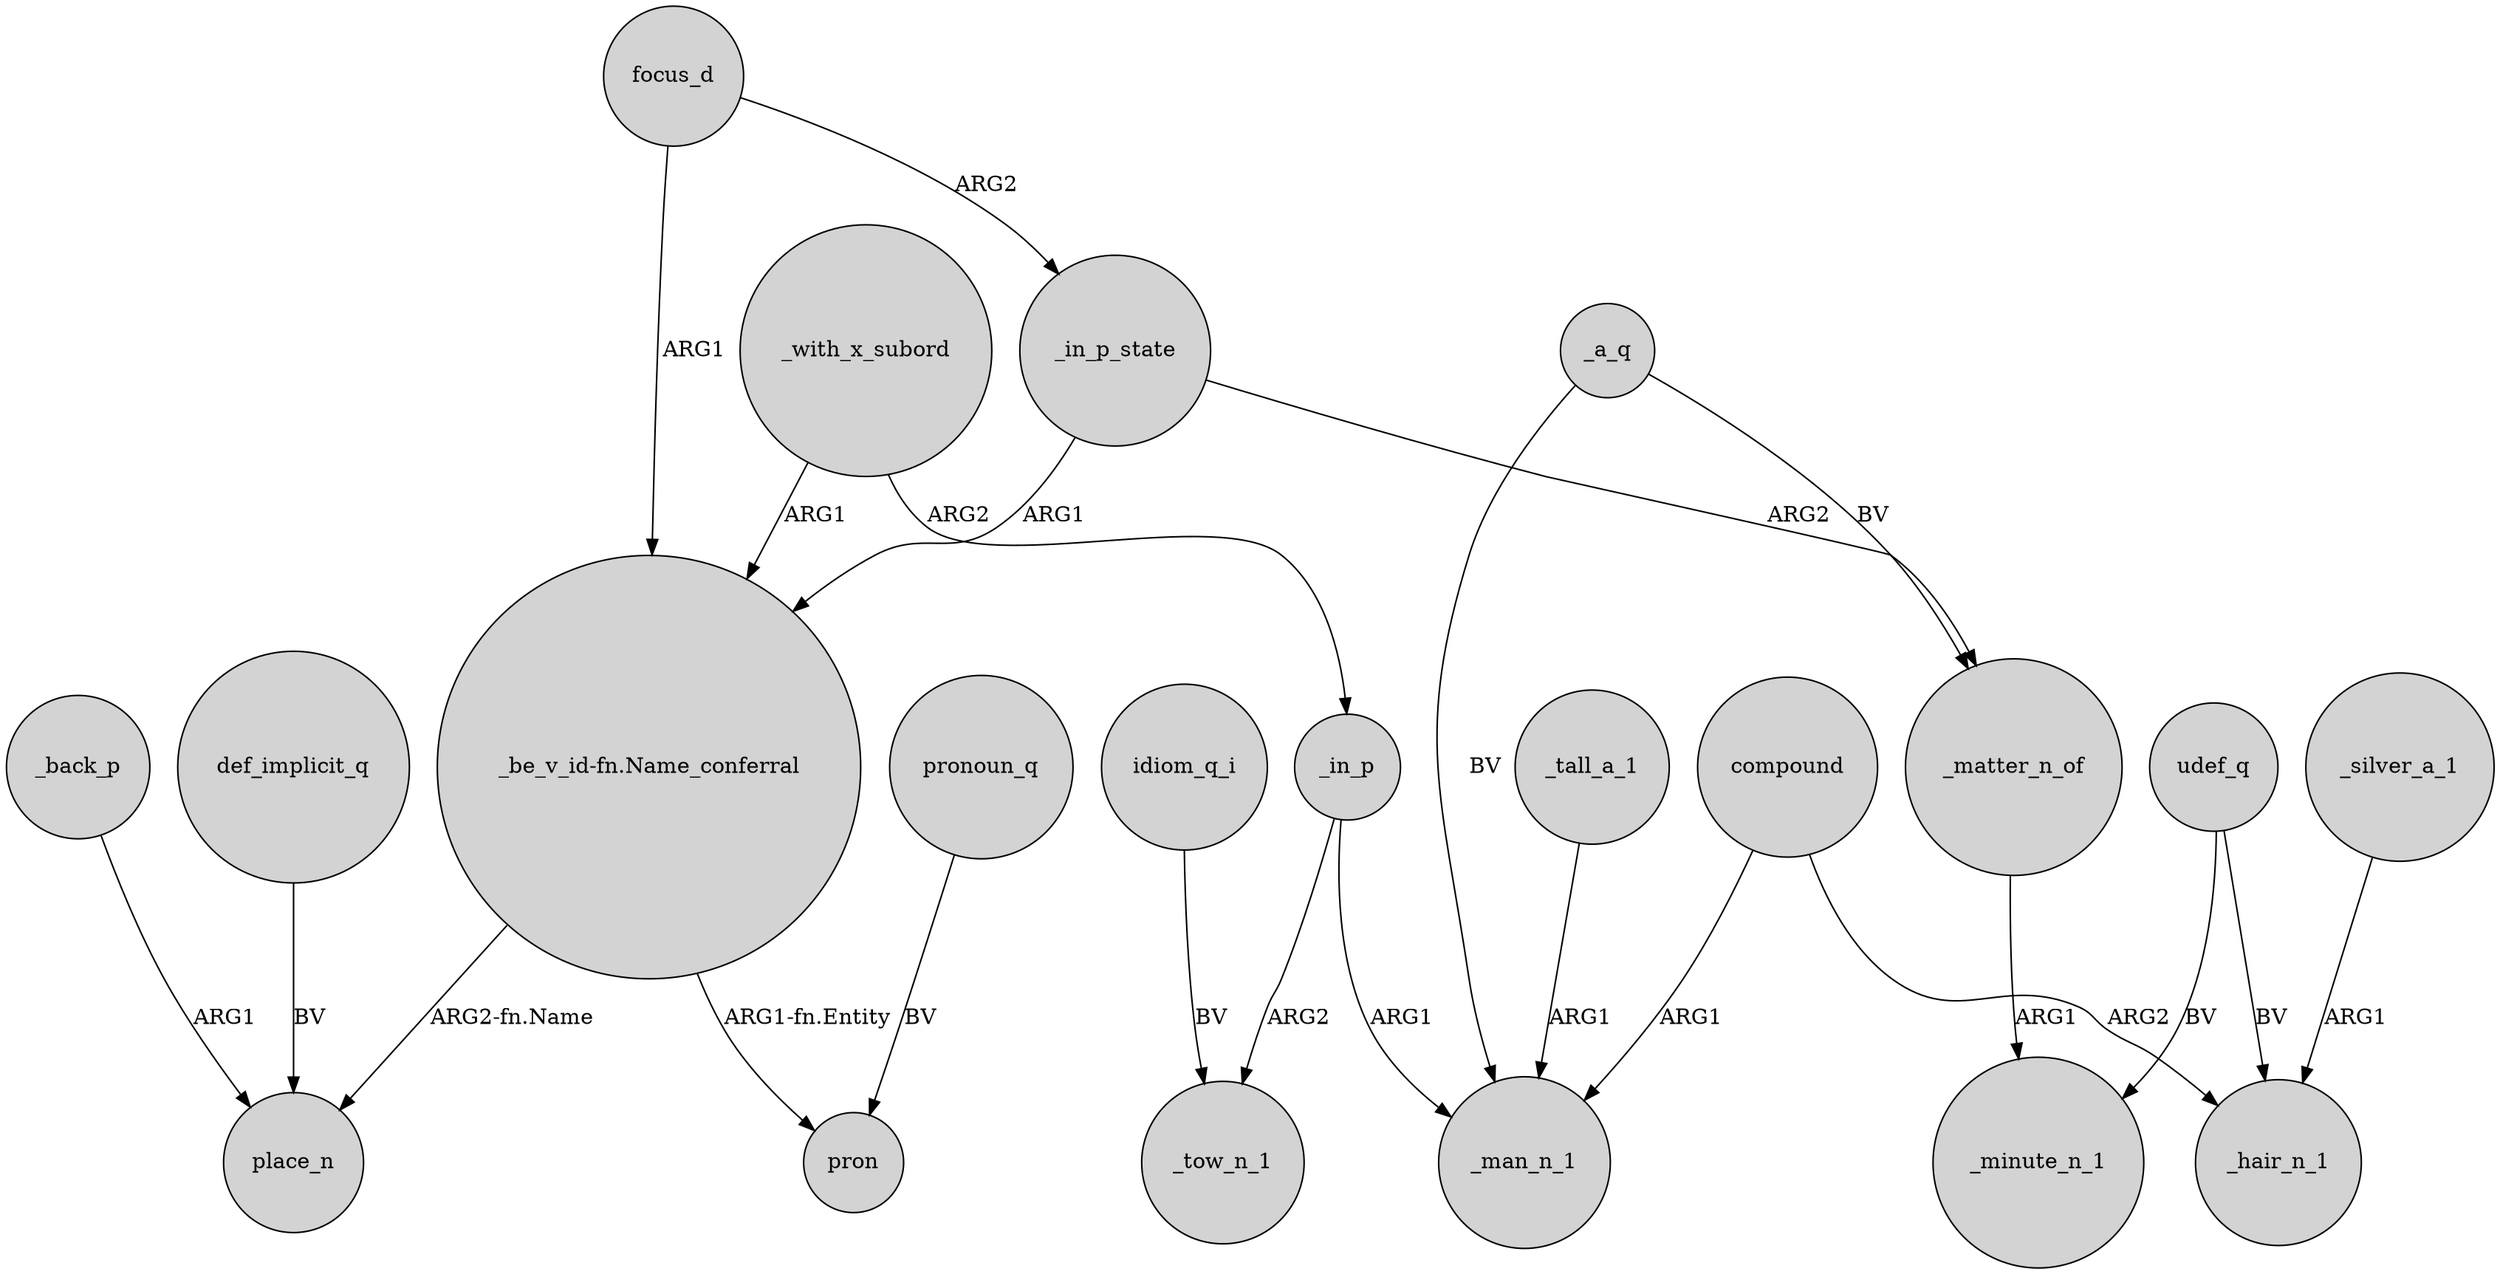 digraph {
	node [shape=circle style=filled]
	udef_q -> _minute_n_1 [label=BV]
	focus_d -> _in_p_state [label=ARG2]
	_matter_n_of -> _minute_n_1 [label=ARG1]
	def_implicit_q -> place_n [label=BV]
	_a_q -> _matter_n_of [label=BV]
	_with_x_subord -> "_be_v_id-fn.Name_conferral" [label=ARG1]
	_silver_a_1 -> _hair_n_1 [label=ARG1]
	_a_q -> _man_n_1 [label=BV]
	pronoun_q -> pron [label=BV]
	focus_d -> "_be_v_id-fn.Name_conferral" [label=ARG1]
	_with_x_subord -> _in_p [label=ARG2]
	udef_q -> _hair_n_1 [label=BV]
	_back_p -> place_n [label=ARG1]
	_tall_a_1 -> _man_n_1 [label=ARG1]
	"_be_v_id-fn.Name_conferral" -> place_n [label="ARG2-fn.Name"]
	_in_p_state -> "_be_v_id-fn.Name_conferral" [label=ARG1]
	idiom_q_i -> _tow_n_1 [label=BV]
	"_be_v_id-fn.Name_conferral" -> pron [label="ARG1-fn.Entity"]
	compound -> _hair_n_1 [label=ARG2]
	_in_p -> _tow_n_1 [label=ARG2]
	_in_p_state -> _matter_n_of [label=ARG2]
	_in_p -> _man_n_1 [label=ARG1]
	compound -> _man_n_1 [label=ARG1]
}
